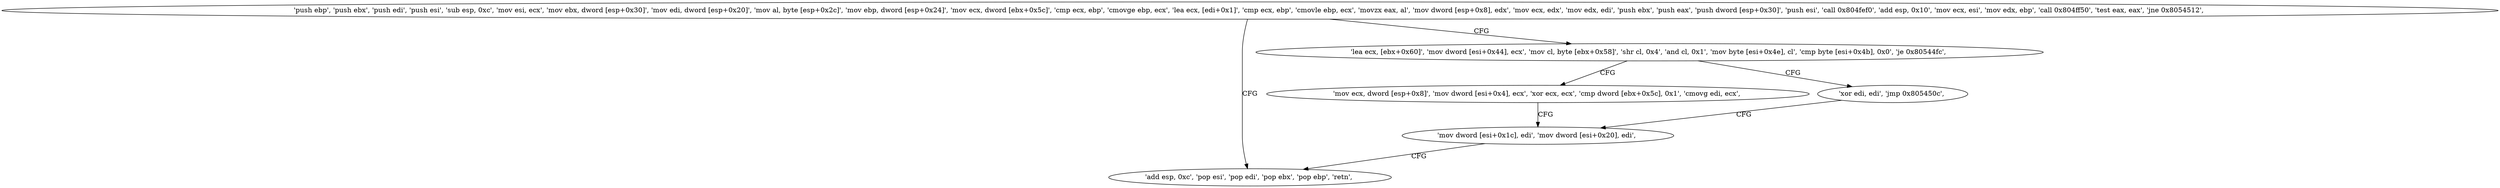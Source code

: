 digraph "func" {
"134562960" [label = "'push ebp', 'push ebx', 'push edi', 'push esi', 'sub esp, 0xc', 'mov esi, ecx', 'mov ebx, dword [esp+0x30]', 'mov edi, dword [esp+0x20]', 'mov al, byte [esp+0x2c]', 'mov ebp, dword [esp+0x24]', 'mov ecx, dword [ebx+0x5c]', 'cmp ecx, ebp', 'cmovge ebp, ecx', 'lea ecx, [edi+0x1]', 'cmp ecx, ebp', 'cmovle ebp, ecx', 'movzx eax, al', 'mov dword [esp+0x8], edx', 'mov ecx, edx', 'mov edx, edi', 'push ebx', 'push eax', 'push dword [esp+0x30]', 'push esi', 'call 0x804fef0', 'add esp, 0x10', 'mov ecx, esi', 'mov edx, ebp', 'call 0x804ff50', 'test eax, eax', 'jne 0x8054512', " ]
"134563090" [label = "'add esp, 0xc', 'pop esi', 'pop edi', 'pop ebx', 'pop ebp', 'retn', " ]
"134563040" [label = "'lea ecx, [ebx+0x60]', 'mov dword [esi+0x44], ecx', 'mov cl, byte [ebx+0x58]', 'shr cl, 0x4', 'and cl, 0x1', 'mov byte [esi+0x4e], cl', 'cmp byte [esi+0x4b], 0x0', 'je 0x80544fc', " ]
"134563068" [label = "'mov ecx, dword [esp+0x8]', 'mov dword [esi+0x4], ecx', 'xor ecx, ecx', 'cmp dword [ebx+0x5c], 0x1', 'cmovg edi, ecx', " ]
"134563064" [label = "'xor edi, edi', 'jmp 0x805450c', " ]
"134563084" [label = "'mov dword [esi+0x1c], edi', 'mov dword [esi+0x20], edi', " ]
"134562960" -> "134563090" [ label = "CFG" ]
"134562960" -> "134563040" [ label = "CFG" ]
"134563040" -> "134563068" [ label = "CFG" ]
"134563040" -> "134563064" [ label = "CFG" ]
"134563068" -> "134563084" [ label = "CFG" ]
"134563064" -> "134563084" [ label = "CFG" ]
"134563084" -> "134563090" [ label = "CFG" ]
}
